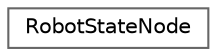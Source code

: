 digraph "クラス階層図"
{
 // LATEX_PDF_SIZE
  bgcolor="transparent";
  edge [fontname=Helvetica,fontsize=10,labelfontname=Helvetica,labelfontsize=10];
  node [fontname=Helvetica,fontsize=10,shape=box,height=0.2,width=0.4];
  rankdir="LR";
  Node0 [id="Node000000",label="RobotStateNode",height=0.2,width=0.4,color="grey40", fillcolor="white", style="filled",URL="$struct_robot_state_node.html",tooltip="ノードの構造体を定義する．"];
}
